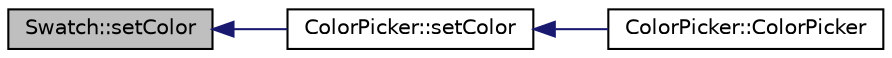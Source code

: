 digraph "Swatch::setColor"
{
 // INTERACTIVE_SVG=YES
  edge [fontname="Helvetica",fontsize="10",labelfontname="Helvetica",labelfontsize="10"];
  node [fontname="Helvetica",fontsize="10",shape=record];
  rankdir="LR";
  Node1 [label="Swatch::setColor",height=0.2,width=0.4,color="black", fillcolor="grey75", style="filled", fontcolor="black"];
  Node1 -> Node2 [dir="back",color="midnightblue",fontsize="10",style="solid",fontname="Helvetica"];
  Node2 [label="ColorPicker::setColor",height=0.2,width=0.4,color="black", fillcolor="white", style="filled",URL="$dd/d48/class_color_picker.html#adb919aca47c6054072cf239b3ebf84c6"];
  Node2 -> Node3 [dir="back",color="midnightblue",fontsize="10",style="solid",fontname="Helvetica"];
  Node3 [label="ColorPicker::ColorPicker",height=0.2,width=0.4,color="black", fillcolor="white", style="filled",URL="$dd/d48/class_color_picker.html#a42a95c3d82cee90a8fcd8fabc9c19869"];
}
